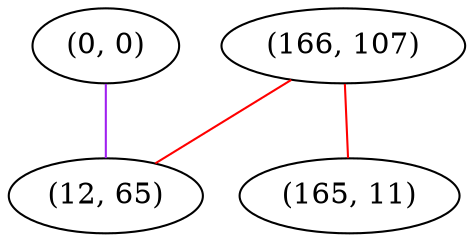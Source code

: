 graph "" {
"(166, 107)";
"(0, 0)";
"(12, 65)";
"(165, 11)";
"(166, 107)" -- "(12, 65)"  [color=red, key=0, weight=1];
"(166, 107)" -- "(165, 11)"  [color=red, key=0, weight=1];
"(0, 0)" -- "(12, 65)"  [color=purple, key=0, weight=4];
}
